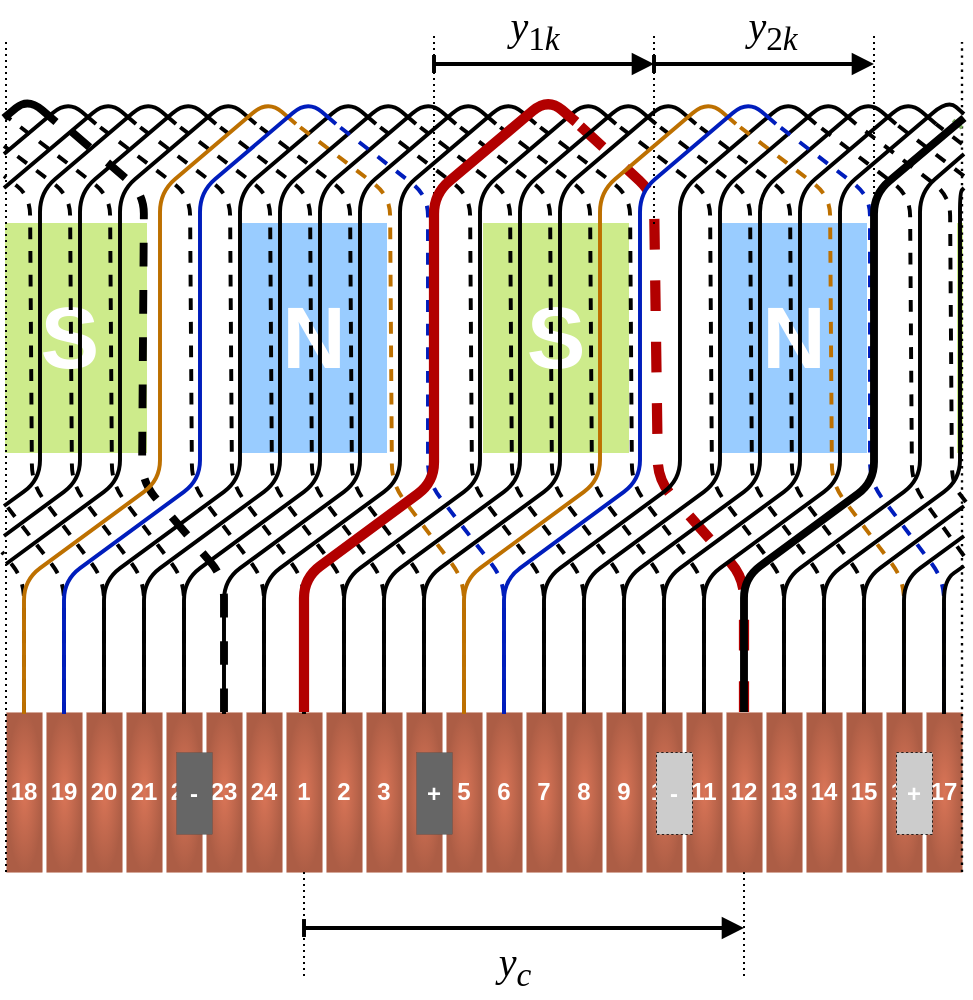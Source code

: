 <mxfile version="27.0.9">
  <diagram name="Page-1" id="zLwfZMLRcO3uAaGRWkhB">
    <mxGraphModel dx="214" dy="1311" grid="1" gridSize="1" guides="1" tooltips="1" connect="1" arrows="1" fold="1" page="1" pageScale="1" pageWidth="827" pageHeight="1169" math="0" shadow="0">
      <root>
        <mxCell id="0" />
        <mxCell id="1" parent="0" />
        <mxCell id="GTpkvmiNxaV79-3oLBid-30" value="&lt;font style=&quot;font-size: 44px; color: rgb(255, 255, 255);&quot;&gt;&lt;b&gt;N&lt;/b&gt;&lt;/font&gt;" style="rounded=0;whiteSpace=wrap;html=1;strokeColor=#99CCFF;fillColor=#99CCFF;movable=1;resizable=1;rotatable=1;deletable=1;editable=1;locked=0;connectable=1;fontColor=#ffffff;" parent="1" vertex="1">
          <mxGeometry x="519" y="91" width="72" height="114" as="geometry" />
        </mxCell>
        <mxCell id="GTpkvmiNxaV79-3oLBid-28" value="&lt;font style=&quot;color: rgb(255, 255, 255);&quot;&gt;&lt;b style=&quot;&quot;&gt;&lt;span style=&quot;font-size: 44px;&quot;&gt;S&lt;/span&gt;&lt;font style=&quot;font-size: 22px;&quot;&gt;&amp;nbsp;&lt;/font&gt;&lt;/b&gt;&lt;/font&gt;" style="rounded=0;whiteSpace=wrap;html=1;strokeColor=#CDEB8B;fillColor=#CDEB8B;movable=1;resizable=1;rotatable=1;deletable=1;editable=1;locked=0;connectable=1;fontColor=#ffffff;" parent="1" vertex="1">
          <mxGeometry x="161" y="91" width="70" height="114" as="geometry" />
        </mxCell>
        <mxCell id="GTpkvmiNxaV79-3oLBid-26" value="&lt;font style=&quot;font-size: 44px; color: rgb(255, 255, 255);&quot;&gt;&lt;b&gt;S&lt;/b&gt;&lt;/font&gt;" style="rounded=0;whiteSpace=wrap;html=1;strokeColor=#CDEB8B;fillColor=#CDEB8B;movable=1;resizable=1;rotatable=1;deletable=1;editable=1;locked=0;connectable=1;fontColor=#ffffff;" parent="1" vertex="1">
          <mxGeometry x="400" y="91" width="72" height="114" as="geometry" />
        </mxCell>
        <mxCell id="GTpkvmiNxaV79-3oLBid-4" value="" style="rounded=0;whiteSpace=wrap;html=1;strokeColor=#CDEB8B;fillColor=#CDEB8B;movable=1;resizable=1;rotatable=1;deletable=1;editable=1;locked=0;connectable=1;fontColor=#ffffff;" parent="1" vertex="1">
          <mxGeometry x="637" y="91" width="2" height="114" as="geometry" />
        </mxCell>
        <mxCell id="yhztme63bc7gSXWzfOLG-96" value="&lt;font style=&quot;font-size: 44px; color: rgb(255, 255, 255);&quot;&gt;&lt;b&gt;N&lt;/b&gt;&lt;/font&gt;" style="rounded=0;whiteSpace=wrap;html=1;strokeColor=#99CCFF;fillColor=#99CCFF;movable=1;resizable=1;rotatable=1;deletable=1;editable=1;locked=0;connectable=1;fontColor=#ffffff;" parent="1" vertex="1">
          <mxGeometry x="279" y="91" width="72" height="114" as="geometry" />
        </mxCell>
        <mxCell id="ut4NBQotwpVBYfQdr2g3-7" value="&lt;span&gt;18&lt;/span&gt;" style="rounded=0;whiteSpace=wrap;html=1;rotation=0;strokeWidth=0;fillColor=#DA7557;fontStyle=1;fontColor=#FFFFFF;gradientColor=#AC5D45;gradientDirection=radial;strokeColor=#CB6D51;" parent="1" vertex="1">
          <mxGeometry x="161" y="335" width="18" height="80" as="geometry" />
        </mxCell>
        <mxCell id="ut4NBQotwpVBYfQdr2g3-14" value="19" style="rounded=0;whiteSpace=wrap;html=1;rotation=0;strokeWidth=0;fillColor=#DA7557;fontStyle=1;fontColor=#FFFFFF;gradientColor=#AC5D45;gradientDirection=radial;strokeColor=#CB6D51;" parent="1" vertex="1">
          <mxGeometry x="181" y="335" width="18" height="80" as="geometry" />
        </mxCell>
        <mxCell id="ut4NBQotwpVBYfQdr2g3-15" value="20" style="rounded=0;whiteSpace=wrap;html=1;rotation=0;strokeWidth=0;fillColor=#DA7557;fontStyle=1;fontColor=#FFFFFF;gradientColor=#AC5D45;gradientDirection=radial;strokeColor=#CB6D51;" parent="1" vertex="1">
          <mxGeometry x="201" y="335" width="18" height="80" as="geometry" />
        </mxCell>
        <mxCell id="ut4NBQotwpVBYfQdr2g3-16" value="21" style="rounded=0;whiteSpace=wrap;html=1;rotation=0;strokeWidth=0;fillColor=#DA7557;fontStyle=1;fontColor=#FFFFFF;gradientColor=#AC5D45;gradientDirection=radial;strokeColor=#CB6D51;" parent="1" vertex="1">
          <mxGeometry x="221" y="335" width="18" height="80" as="geometry" />
        </mxCell>
        <mxCell id="ut4NBQotwpVBYfQdr2g3-17" value="22" style="rounded=0;whiteSpace=wrap;html=1;rotation=0;strokeWidth=0;fillColor=#DA7557;fontStyle=1;fontColor=#FFFFFF;gradientColor=#AC5D45;gradientDirection=radial;strokeColor=#CB6D51;" parent="1" vertex="1">
          <mxGeometry x="241" y="335" width="18" height="80" as="geometry" />
        </mxCell>
        <mxCell id="ut4NBQotwpVBYfQdr2g3-18" value="23" style="rounded=0;whiteSpace=wrap;html=1;rotation=0;strokeWidth=0;fillColor=#DA7557;fontStyle=1;fontColor=#FFFFFF;gradientColor=#AC5D45;gradientDirection=radial;strokeColor=#CB6D51;" parent="1" vertex="1">
          <mxGeometry x="261" y="335" width="18" height="80" as="geometry" />
        </mxCell>
        <mxCell id="ut4NBQotwpVBYfQdr2g3-19" value="24" style="rounded=0;whiteSpace=wrap;html=1;rotation=0;strokeWidth=0;fillColor=#DA7557;fontStyle=1;fontColor=#FFFFFF;gradientColor=#AC5D45;gradientDirection=radial;strokeColor=#CB6D51;" parent="1" vertex="1">
          <mxGeometry x="281" y="335" width="18" height="80" as="geometry" />
        </mxCell>
        <mxCell id="ut4NBQotwpVBYfQdr2g3-20" value="1" style="rounded=0;whiteSpace=wrap;html=1;rotation=0;strokeWidth=0;fillColor=#DA7557;fontStyle=1;fontColor=#FFFFFF;gradientColor=#AC5D45;gradientDirection=radial;strokeColor=#CB6D51;" parent="1" vertex="1">
          <mxGeometry x="301" y="335" width="18" height="80" as="geometry" />
        </mxCell>
        <mxCell id="ut4NBQotwpVBYfQdr2g3-21" value="2" style="rounded=0;whiteSpace=wrap;html=1;rotation=0;strokeWidth=0;fillColor=#DA7557;fontStyle=1;fontColor=#FFFFFF;gradientColor=#AC5D45;gradientDirection=radial;strokeColor=#CB6D51;" parent="1" vertex="1">
          <mxGeometry x="321" y="335" width="18" height="80" as="geometry" />
        </mxCell>
        <mxCell id="ut4NBQotwpVBYfQdr2g3-22" value="3" style="rounded=0;whiteSpace=wrap;html=1;rotation=0;strokeWidth=0;fillColor=#DA7557;fontStyle=1;fontColor=#FFFFFF;gradientColor=#AC5D45;gradientDirection=radial;strokeColor=#CB6D51;" parent="1" vertex="1">
          <mxGeometry x="341" y="335" width="18" height="80" as="geometry" />
        </mxCell>
        <mxCell id="ut4NBQotwpVBYfQdr2g3-23" value="4" style="rounded=0;whiteSpace=wrap;html=1;rotation=0;strokeWidth=0;fillColor=#DA7557;fontStyle=1;fontColor=#FFFFFF;gradientColor=#AC5D45;gradientDirection=radial;strokeColor=#CB6D51;" parent="1" vertex="1">
          <mxGeometry x="361" y="335" width="18" height="80" as="geometry" />
        </mxCell>
        <mxCell id="ut4NBQotwpVBYfQdr2g3-24" value="5" style="rounded=0;whiteSpace=wrap;html=1;rotation=0;strokeWidth=0;fillColor=#DA7557;fontStyle=1;fontColor=#FFFFFF;gradientColor=#AC5D45;gradientDirection=radial;strokeColor=#CB6D51;" parent="1" vertex="1">
          <mxGeometry x="381" y="335" width="18" height="80" as="geometry" />
        </mxCell>
        <mxCell id="ut4NBQotwpVBYfQdr2g3-25" value="6" style="rounded=0;whiteSpace=wrap;html=1;rotation=0;strokeWidth=0;fillColor=#DA7557;fontStyle=1;fontColor=#FFFFFF;gradientColor=#AC5D45;gradientDirection=radial;strokeColor=#CB6D51;" parent="1" vertex="1">
          <mxGeometry x="401" y="335" width="18" height="80" as="geometry" />
        </mxCell>
        <mxCell id="ut4NBQotwpVBYfQdr2g3-26" value="7" style="rounded=0;whiteSpace=wrap;html=1;rotation=0;strokeWidth=0;fillColor=#DA7557;fontStyle=1;fontColor=#FFFFFF;gradientColor=#AC5D45;gradientDirection=radial;strokeColor=#CB6D51;" parent="1" vertex="1">
          <mxGeometry x="421" y="335" width="18" height="80" as="geometry" />
        </mxCell>
        <mxCell id="ut4NBQotwpVBYfQdr2g3-27" value="8" style="rounded=0;whiteSpace=wrap;html=1;rotation=0;strokeWidth=0;fillColor=#DA7557;fontStyle=1;fontColor=#FFFFFF;gradientColor=#AC5D45;gradientDirection=radial;strokeColor=#CB6D51;" parent="1" vertex="1">
          <mxGeometry x="441" y="335" width="18" height="80" as="geometry" />
        </mxCell>
        <mxCell id="ut4NBQotwpVBYfQdr2g3-28" value="9" style="rounded=0;whiteSpace=wrap;html=1;rotation=0;strokeWidth=0;fillColor=#DA7557;fontStyle=1;fontColor=#FFFFFF;gradientColor=#AC5D45;gradientDirection=radial;strokeColor=#CB6D51;" parent="1" vertex="1">
          <mxGeometry x="461" y="335" width="18" height="80" as="geometry" />
        </mxCell>
        <mxCell id="ut4NBQotwpVBYfQdr2g3-29" value="10" style="rounded=0;whiteSpace=wrap;html=1;rotation=0;strokeWidth=0;fillColor=#DA7557;fontStyle=1;fontColor=#FFFFFF;gradientColor=#AC5D45;gradientDirection=radial;strokeColor=#CB6D51;" parent="1" vertex="1">
          <mxGeometry x="481" y="335" width="18" height="80" as="geometry" />
        </mxCell>
        <mxCell id="ut4NBQotwpVBYfQdr2g3-30" value="11" style="rounded=0;whiteSpace=wrap;html=1;rotation=0;strokeWidth=0;fillColor=#DA7557;fontStyle=1;fontColor=#FFFFFF;gradientColor=#AC5D45;gradientDirection=radial;strokeColor=#CB6D51;" parent="1" vertex="1">
          <mxGeometry x="501" y="335" width="18" height="80" as="geometry" />
        </mxCell>
        <mxCell id="ut4NBQotwpVBYfQdr2g3-31" value="12" style="rounded=0;whiteSpace=wrap;html=1;rotation=0;strokeWidth=0;fillColor=#DA7557;fontStyle=1;fontColor=#FFFFFF;gradientColor=#AC5D45;gradientDirection=radial;strokeColor=#CB6D51;" parent="1" vertex="1">
          <mxGeometry x="521" y="335" width="18" height="80" as="geometry" />
        </mxCell>
        <mxCell id="ut4NBQotwpVBYfQdr2g3-32" value="13" style="rounded=0;whiteSpace=wrap;html=1;rotation=0;strokeWidth=0;fillColor=#DA7557;fontStyle=1;fontColor=#FFFFFF;gradientColor=#AC5D45;gradientDirection=radial;strokeColor=#CB6D51;" parent="1" vertex="1">
          <mxGeometry x="541" y="335" width="18" height="80" as="geometry" />
        </mxCell>
        <mxCell id="ut4NBQotwpVBYfQdr2g3-33" value="14" style="rounded=0;whiteSpace=wrap;html=1;rotation=0;strokeWidth=0;fillColor=#DA7557;fontStyle=1;fontColor=#FFFFFF;gradientColor=#AC5D45;gradientDirection=radial;strokeColor=#CB6D51;" parent="1" vertex="1">
          <mxGeometry x="561" y="335" width="18" height="80" as="geometry" />
        </mxCell>
        <mxCell id="ut4NBQotwpVBYfQdr2g3-34" value="15" style="rounded=0;whiteSpace=wrap;html=1;rotation=0;strokeWidth=0;fillColor=#DA7557;fontStyle=1;fontColor=#FFFFFF;gradientColor=#AC5D45;gradientDirection=radial;strokeColor=#CB6D51;" parent="1" vertex="1">
          <mxGeometry x="581" y="335" width="18" height="80" as="geometry" />
        </mxCell>
        <mxCell id="ut4NBQotwpVBYfQdr2g3-35" value="16" style="rounded=0;whiteSpace=wrap;html=1;rotation=0;strokeWidth=0;fillColor=#DA7557;fontStyle=1;fontColor=#FFFFFF;gradientColor=#AC5D45;gradientDirection=radial;strokeColor=#CB6D51;" parent="1" vertex="1">
          <mxGeometry x="601" y="335" width="18" height="80" as="geometry" />
        </mxCell>
        <mxCell id="ut4NBQotwpVBYfQdr2g3-36" value="17" style="rounded=0;whiteSpace=wrap;html=1;rotation=0;strokeWidth=0;fillColor=#DA7557;fontStyle=1;fontColor=#FFFFFF;gradientColor=#AC5D45;gradientDirection=radial;strokeColor=#CB6D51;" parent="1" vertex="1">
          <mxGeometry x="621" y="335" width="18" height="80" as="geometry" />
        </mxCell>
        <mxCell id="yhztme63bc7gSXWzfOLG-24" value="" style="endArrow=none;html=1;rounded=1;exitX=0.5;exitY=0;exitDx=0;exitDy=0;curved=0;strokeWidth=5.118;dashed=1;fillColor=#e51400;strokeColor=#B20000;movable=1;resizable=1;rotatable=1;deletable=1;editable=1;locked=0;connectable=1;" parent="1" source="ut4NBQotwpVBYfQdr2g3-31" edge="1">
          <mxGeometry width="50" height="50" relative="1" as="geometry">
            <mxPoint x="361" y="232" as="sourcePoint" />
            <mxPoint x="447" y="41" as="targetPoint" />
            <Array as="points">
              <mxPoint x="530" y="268" />
              <mxPoint x="487" y="219" />
              <mxPoint x="485" y="76" />
            </Array>
          </mxGeometry>
        </mxCell>
        <mxCell id="yhztme63bc7gSXWzfOLG-68" value="" style="endArrow=none;html=1;rounded=0;exitX=1;exitY=1;exitDx=0;exitDy=0;entryX=1;entryY=1;entryDx=0;entryDy=0;fillColor=#0050ef;strokeColor=#000000;dashed=1;strokeWidth=1.181;dashPattern=1 2;" parent="1" source="ut4NBQotwpVBYfQdr2g3-36" edge="1">
          <mxGeometry width="50" height="50" relative="1" as="geometry">
            <mxPoint x="627" y="408" as="sourcePoint" />
            <mxPoint x="639.0" y="-6.821e-13" as="targetPoint" />
          </mxGeometry>
        </mxCell>
        <mxCell id="yhztme63bc7gSXWzfOLG-94" value="" style="endArrow=none;html=1;rounded=0;exitX=0;exitY=1;exitDx=0;exitDy=0;entryX=0;entryY=1;entryDx=0;entryDy=0;dashed=1;dashPattern=1 2;strokeColor=#000000;" parent="1" target="ut4NBQotwpVBYfQdr2g3-7" edge="1">
          <mxGeometry width="50" height="50" relative="1" as="geometry">
            <mxPoint x="161" y="-2.274e-13" as="sourcePoint" />
            <mxPoint x="310" y="68" as="targetPoint" />
          </mxGeometry>
        </mxCell>
        <mxCell id="yhztme63bc7gSXWzfOLG-109" value="+" style="rounded=0;whiteSpace=wrap;html=1;rotation=0;strokeWidth=0;fillColor=#666666;fontStyle=1;fontColor=#FFFFFF;" parent="1" vertex="1">
          <mxGeometry x="366" y="355" width="18" height="41" as="geometry" />
        </mxCell>
        <mxCell id="yhztme63bc7gSXWzfOLG-110" value="-" style="rounded=0;whiteSpace=wrap;html=1;rotation=0;strokeWidth=0.394;fillColor=#CCCCCC;fontStyle=1;fontColor=#FFFFFF;dashed=1;" parent="1" vertex="1">
          <mxGeometry x="486" y="355" width="18" height="41" as="geometry" />
        </mxCell>
        <mxCell id="yhztme63bc7gSXWzfOLG-111" value="+" style="rounded=0;whiteSpace=wrap;html=1;rotation=0;strokeWidth=0.394;fillColor=#CCCCCC;fontStyle=1;fontColor=#FFFFFF;dashed=1;" parent="1" vertex="1">
          <mxGeometry x="606" y="355" width="18" height="41" as="geometry" />
        </mxCell>
        <mxCell id="yhztme63bc7gSXWzfOLG-112" value="-" style="rounded=0;whiteSpace=wrap;html=1;rotation=0;strokeWidth=0;fillColor=#666666;fontStyle=1;fontColor=#FFFFFF;" parent="1" vertex="1">
          <mxGeometry x="246" y="355" width="18" height="41" as="geometry" />
        </mxCell>
        <mxCell id="yhztme63bc7gSXWzfOLG-117" value="" style="endArrow=none;html=1;rounded=0;strokeWidth=1.968;dashed=1;strokeColor=#82B366;" parent="1" edge="1">
          <mxGeometry width="50" height="50" relative="1" as="geometry">
            <mxPoint x="639" y="43" as="sourcePoint" />
            <mxPoint x="631" y="36" as="targetPoint" />
          </mxGeometry>
        </mxCell>
        <mxCell id="yhztme63bc7gSXWzfOLG-132" value="" style="endArrow=none;html=1;rounded=0;dashed=1;dashPattern=1 2;" parent="1" edge="1">
          <mxGeometry width="50" height="50" relative="1" as="geometry">
            <mxPoint x="375" y="91" as="sourcePoint" />
            <mxPoint x="375" y="-4" as="targetPoint" />
          </mxGeometry>
        </mxCell>
        <mxCell id="yhztme63bc7gSXWzfOLG-134" value="" style="endArrow=baseDash;startArrow=block;html=1;rounded=0;startFill=1;endFill=0;strokeWidth=1.968;" parent="1" edge="1">
          <mxGeometry width="50" height="50" relative="1" as="geometry">
            <mxPoint x="595" y="11" as="sourcePoint" />
            <mxPoint x="485" y="11" as="targetPoint" />
          </mxGeometry>
        </mxCell>
        <mxCell id="yhztme63bc7gSXWzfOLG-135" value="&lt;font style=&quot;font-size: 20px;&quot; face=&quot;Times New Roman&quot;&gt;&lt;i style=&quot;&quot;&gt;y&lt;/i&gt;&lt;sub style=&quot;&quot;&gt;2&lt;i style=&quot;&quot;&gt;k&lt;/i&gt;&lt;/sub&gt;&lt;/font&gt;" style="edgeLabel;html=1;align=center;verticalAlign=bottom;resizable=0;points=[];labelPosition=center;verticalLabelPosition=top;" parent="yhztme63bc7gSXWzfOLG-134" vertex="1" connectable="0">
          <mxGeometry x="-0.091" y="1" relative="1" as="geometry">
            <mxPoint x="-1" y="-2" as="offset" />
          </mxGeometry>
        </mxCell>
        <mxCell id="yhztme63bc7gSXWzfOLG-136" value="" style="endArrow=block;startArrow=baseDash;html=1;rounded=0;startFill=0;strokeWidth=1.968;endFill=1;" parent="1" edge="1">
          <mxGeometry width="50" height="50" relative="1" as="geometry">
            <mxPoint x="375" y="11" as="sourcePoint" />
            <mxPoint x="485" y="11" as="targetPoint" />
          </mxGeometry>
        </mxCell>
        <mxCell id="yhztme63bc7gSXWzfOLG-137" value="&lt;font style=&quot;font-size: 20px;&quot; face=&quot;Times New Roman&quot;&gt;&lt;i style=&quot;&quot;&gt;y&lt;/i&gt;&lt;sub style=&quot;&quot;&gt;1&lt;i style=&quot;&quot;&gt;k&lt;/i&gt;&lt;/sub&gt;&lt;/font&gt;" style="edgeLabel;html=1;align=center;verticalAlign=bottom;resizable=0;points=[];labelPosition=center;verticalLabelPosition=top;" parent="yhztme63bc7gSXWzfOLG-136" vertex="1" connectable="0">
          <mxGeometry x="-0.091" y="1" relative="1" as="geometry">
            <mxPoint as="offset" />
          </mxGeometry>
        </mxCell>
        <mxCell id="4DRHQ21KBb1_LRvGjq0p-29" value="" style="endArrow=block;startArrow=baseDash;html=1;rounded=0;startFill=0;strokeWidth=1.968;endFill=1;" edge="1" parent="1">
          <mxGeometry width="50" height="50" relative="1" as="geometry">
            <mxPoint x="310" y="443" as="sourcePoint" />
            <mxPoint x="530" y="443" as="targetPoint" />
          </mxGeometry>
        </mxCell>
        <mxCell id="4DRHQ21KBb1_LRvGjq0p-30" value="&lt;font style=&quot;font-size: 20px;&quot; face=&quot;Times New Roman&quot;&gt;&lt;i style=&quot;&quot;&gt;y&lt;/i&gt;&lt;sub style=&quot;&quot;&gt;&lt;i style=&quot;&quot;&gt;c&lt;/i&gt;&lt;/sub&gt;&lt;/font&gt;" style="edgeLabel;html=1;align=center;verticalAlign=bottom;resizable=0;points=[];labelPosition=center;verticalLabelPosition=top;" vertex="1" connectable="0" parent="4DRHQ21KBb1_LRvGjq0p-29">
          <mxGeometry x="-0.091" y="1" relative="1" as="geometry">
            <mxPoint x="5" y="36" as="offset" />
          </mxGeometry>
        </mxCell>
        <mxCell id="4DRHQ21KBb1_LRvGjq0p-31" value="" style="endArrow=none;html=1;rounded=0;exitX=0.5;exitY=1;exitDx=0;exitDy=0;dashed=1;dashPattern=1 2;" edge="1" parent="1" source="ut4NBQotwpVBYfQdr2g3-20">
          <mxGeometry width="50" height="50" relative="1" as="geometry">
            <mxPoint x="411" y="426" as="sourcePoint" />
            <mxPoint x="310" y="468" as="targetPoint" />
          </mxGeometry>
        </mxCell>
        <mxCell id="4DRHQ21KBb1_LRvGjq0p-32" value="" style="endArrow=none;html=1;rounded=0;exitX=0.5;exitY=1;exitDx=0;exitDy=0;dashed=1;dashPattern=1 2;" edge="1" parent="1">
          <mxGeometry width="50" height="50" relative="1" as="geometry">
            <mxPoint x="530" y="415" as="sourcePoint" />
            <mxPoint x="530" y="468" as="targetPoint" />
          </mxGeometry>
        </mxCell>
        <mxCell id="4DRHQ21KBb1_LRvGjq0p-118" value="" style="endArrow=none;html=1;rounded=1;curved=0;strokeWidth=3.937;fillColor=#e51400;strokeColor=#000000;" edge="1" parent="1">
          <mxGeometry width="50" height="50" relative="1" as="geometry">
            <mxPoint x="160" y="38" as="sourcePoint" />
            <mxPoint x="186" y="40" as="targetPoint" />
            <Array as="points">
              <mxPoint x="172" y="28" />
            </Array>
          </mxGeometry>
        </mxCell>
        <mxCell id="4DRHQ21KBb1_LRvGjq0p-119" value="" style="endArrow=none;html=1;rounded=1;exitX=0.5;exitY=0;exitDx=0;exitDy=0;curved=0;strokeWidth=3.937;fillColor=#e51400;strokeColor=#000000;movable=1;resizable=1;rotatable=1;deletable=1;editable=1;locked=0;connectable=1;dashed=1;" edge="1" parent="1">
          <mxGeometry width="50" height="50" relative="1" as="geometry">
            <mxPoint x="270" y="335" as="sourcePoint" />
            <mxPoint x="187" y="39" as="targetPoint" />
            <Array as="points">
              <mxPoint x="270" y="268" />
              <mxPoint x="229" y="220" />
              <mxPoint x="230" y="76" />
            </Array>
          </mxGeometry>
        </mxCell>
        <mxCell id="4DRHQ21KBb1_LRvGjq0p-122" value="" style="endArrow=none;html=1;rounded=1;exitX=0.5;exitY=0;exitDx=0;exitDy=0;curved=0;strokeWidth=1.968;fillColor=#e51400;strokeColor=#000000;" edge="1" parent="1">
          <mxGeometry width="50" height="50" relative="1" as="geometry">
            <mxPoint x="270" y="336" as="sourcePoint" />
            <mxPoint x="406" y="41" as="targetPoint" />
            <Array as="points">
              <mxPoint x="270" y="269" />
              <mxPoint x="338" y="219" />
              <mxPoint x="338" y="75" />
              <mxPoint x="392" y="29" />
            </Array>
          </mxGeometry>
        </mxCell>
        <mxCell id="4DRHQ21KBb1_LRvGjq0p-123" value="" style="endArrow=none;html=1;rounded=1;exitX=0.5;exitY=0;exitDx=0;exitDy=0;curved=0;strokeWidth=1.968;fillColor=#e51400;strokeColor=#000000;movable=1;resizable=1;rotatable=1;deletable=1;editable=1;locked=0;connectable=1;dashed=1;" edge="1" parent="1">
          <mxGeometry width="50" height="50" relative="1" as="geometry">
            <mxPoint x="490" y="336" as="sourcePoint" />
            <mxPoint x="406" y="41" as="targetPoint" />
            <Array as="points">
              <mxPoint x="490" y="269" />
              <mxPoint x="454" y="221" />
              <mxPoint x="453" y="77" />
            </Array>
          </mxGeometry>
        </mxCell>
        <mxCell id="4DRHQ21KBb1_LRvGjq0p-124" value="" style="endArrow=none;html=1;rounded=1;exitX=0.5;exitY=0;exitDx=0;exitDy=0;curved=0;strokeWidth=1.968;fillColor=#e51400;strokeColor=#000000;" edge="1" parent="1">
          <mxGeometry width="50" height="50" relative="1" as="geometry">
            <mxPoint x="490" y="336" as="sourcePoint" />
            <mxPoint x="626" y="41" as="targetPoint" />
            <Array as="points">
              <mxPoint x="490" y="269" />
              <mxPoint x="558" y="219" />
              <mxPoint x="558" y="75" />
              <mxPoint x="612" y="29" />
            </Array>
          </mxGeometry>
        </mxCell>
        <mxCell id="4DRHQ21KBb1_LRvGjq0p-125" value="" style="endArrow=none;html=1;rounded=1;curved=0;strokeWidth=1.968;fillColor=#e51400;strokeColor=#000000;movable=1;resizable=1;rotatable=1;deletable=1;editable=1;locked=0;connectable=1;dashed=1;" edge="1" parent="1">
          <mxGeometry width="50" height="50" relative="1" as="geometry">
            <mxPoint x="639" y="51" as="sourcePoint" />
            <mxPoint x="626" y="41" as="targetPoint" />
            <Array as="points">
              <mxPoint x="639" y="51" />
            </Array>
          </mxGeometry>
        </mxCell>
        <mxCell id="4DRHQ21KBb1_LRvGjq0p-126" value="" style="endArrow=none;html=1;rounded=1;exitX=0.5;exitY=0;exitDx=0;exitDy=0;curved=0;strokeWidth=1.968;fillColor=#e51400;strokeColor=#000000;" edge="1" parent="1">
          <mxGeometry width="50" height="50" relative="1" as="geometry">
            <mxPoint x="250" y="336" as="sourcePoint" />
            <mxPoint x="386" y="41" as="targetPoint" />
            <Array as="points">
              <mxPoint x="250" y="269" />
              <mxPoint x="318" y="219" />
              <mxPoint x="318" y="75" />
              <mxPoint x="372" y="29" />
            </Array>
          </mxGeometry>
        </mxCell>
        <mxCell id="4DRHQ21KBb1_LRvGjq0p-127" value="" style="endArrow=none;html=1;rounded=1;exitX=0.5;exitY=0;exitDx=0;exitDy=0;curved=0;strokeWidth=1.968;fillColor=#e51400;strokeColor=#000000;movable=1;resizable=1;rotatable=1;deletable=1;editable=1;locked=0;connectable=1;dashed=1;" edge="1" parent="1">
          <mxGeometry width="50" height="50" relative="1" as="geometry">
            <mxPoint x="470" y="336" as="sourcePoint" />
            <mxPoint x="386" y="41" as="targetPoint" />
            <Array as="points">
              <mxPoint x="470" y="269" />
              <mxPoint x="434" y="221" />
              <mxPoint x="433" y="77" />
            </Array>
          </mxGeometry>
        </mxCell>
        <mxCell id="4DRHQ21KBb1_LRvGjq0p-128" value="" style="endArrow=none;html=1;rounded=1;exitX=0.5;exitY=0;exitDx=0;exitDy=0;curved=0;strokeWidth=1.968;fillColor=#e51400;strokeColor=#000000;" edge="1" parent="1">
          <mxGeometry width="50" height="50" relative="1" as="geometry">
            <mxPoint x="470" y="336" as="sourcePoint" />
            <mxPoint x="606" y="41" as="targetPoint" />
            <Array as="points">
              <mxPoint x="470" y="269" />
              <mxPoint x="538" y="219" />
              <mxPoint x="538" y="75" />
              <mxPoint x="592" y="29" />
            </Array>
          </mxGeometry>
        </mxCell>
        <mxCell id="4DRHQ21KBb1_LRvGjq0p-129" value="" style="endArrow=none;html=1;rounded=1;curved=0;strokeWidth=1.968;fillColor=#e51400;strokeColor=#000000;movable=1;resizable=1;rotatable=1;deletable=1;editable=1;locked=0;connectable=1;dashed=1;" edge="1" parent="1">
          <mxGeometry width="50" height="50" relative="1" as="geometry">
            <mxPoint x="640" y="67" as="sourcePoint" />
            <mxPoint x="606" y="41" as="targetPoint" />
            <Array as="points">
              <mxPoint x="640" y="67" />
            </Array>
          </mxGeometry>
        </mxCell>
        <mxCell id="4DRHQ21KBb1_LRvGjq0p-130" value="" style="endArrow=none;html=1;rounded=1;exitX=0.5;exitY=0;exitDx=0;exitDy=0;curved=0;strokeWidth=1.968;fillColor=#e51400;strokeColor=#000000;" edge="1" parent="1">
          <mxGeometry width="50" height="50" relative="1" as="geometry">
            <mxPoint x="210" y="336" as="sourcePoint" />
            <mxPoint x="346" y="41" as="targetPoint" />
            <Array as="points">
              <mxPoint x="210" y="269" />
              <mxPoint x="278" y="219" />
              <mxPoint x="278" y="75" />
              <mxPoint x="332" y="29" />
            </Array>
          </mxGeometry>
        </mxCell>
        <mxCell id="4DRHQ21KBb1_LRvGjq0p-131" value="" style="endArrow=none;html=1;rounded=1;exitX=0.5;exitY=0;exitDx=0;exitDy=0;curved=0;strokeWidth=1.968;fillColor=#e51400;strokeColor=#000000;movable=1;resizable=1;rotatable=1;deletable=1;editable=1;locked=0;connectable=1;dashed=1;" edge="1" parent="1">
          <mxGeometry width="50" height="50" relative="1" as="geometry">
            <mxPoint x="430" y="336" as="sourcePoint" />
            <mxPoint x="346" y="41" as="targetPoint" />
            <Array as="points">
              <mxPoint x="430" y="269" />
              <mxPoint x="394" y="221" />
              <mxPoint x="393" y="77" />
            </Array>
          </mxGeometry>
        </mxCell>
        <mxCell id="4DRHQ21KBb1_LRvGjq0p-132" value="" style="endArrow=none;html=1;rounded=1;exitX=0.5;exitY=0;exitDx=0;exitDy=0;curved=0;strokeWidth=1.968;fillColor=#e51400;strokeColor=#000000;targetPerimeterSpacing=-1.968;" edge="1" parent="1">
          <mxGeometry width="50" height="50" relative="1" as="geometry">
            <mxPoint x="430" y="336" as="sourcePoint" />
            <mxPoint x="566" y="41" as="targetPoint" />
            <Array as="points">
              <mxPoint x="430" y="269" />
              <mxPoint x="498" y="219" />
              <mxPoint x="498" y="75" />
              <mxPoint x="552" y="29" />
            </Array>
          </mxGeometry>
        </mxCell>
        <mxCell id="4DRHQ21KBb1_LRvGjq0p-133" value="" style="endArrow=none;html=1;rounded=1;curved=0;strokeWidth=1.968;fillColor=#e51400;strokeColor=#000000;movable=1;resizable=1;rotatable=1;deletable=1;editable=1;locked=0;connectable=1;dashed=1;targetPerimeterSpacing=-1.968;" edge="1" parent="1">
          <mxGeometry width="50" height="50" relative="1" as="geometry">
            <mxPoint x="640" y="257" as="sourcePoint" />
            <mxPoint x="566" y="41" as="targetPoint" />
            <Array as="points">
              <mxPoint x="640" y="257" />
              <mxPoint x="614" y="221" />
              <mxPoint x="613" y="77" />
            </Array>
          </mxGeometry>
        </mxCell>
        <mxCell id="4DRHQ21KBb1_LRvGjq0p-135" value="" style="endArrow=none;html=1;rounded=1;exitX=0.5;exitY=0;exitDx=0;exitDy=0;curved=0;strokeWidth=1.968;fillColor=#f0a30a;strokeColor=#BD7000;movable=1;resizable=1;rotatable=1;deletable=1;editable=1;locked=0;connectable=1;dashed=1;" edge="1" parent="1">
          <mxGeometry width="50" height="50" relative="1" as="geometry">
            <mxPoint x="390" y="336" as="sourcePoint" />
            <mxPoint x="306" y="41" as="targetPoint" />
            <Array as="points">
              <mxPoint x="390" y="269" />
              <mxPoint x="354" y="221" />
              <mxPoint x="353" y="77" />
            </Array>
          </mxGeometry>
        </mxCell>
        <mxCell id="4DRHQ21KBb1_LRvGjq0p-137" value="" style="endArrow=none;html=1;rounded=1;exitX=0.5;exitY=0;exitDx=0;exitDy=0;curved=0;strokeWidth=1.968;fillColor=#f0a30a;strokeColor=#BD7000;movable=1;resizable=1;rotatable=1;deletable=1;editable=1;locked=0;connectable=1;dashed=1;" edge="1" parent="1">
          <mxGeometry width="50" height="50" relative="1" as="geometry">
            <mxPoint x="610" y="336" as="sourcePoint" />
            <mxPoint x="526" y="41" as="targetPoint" />
            <Array as="points">
              <mxPoint x="610" y="269" />
              <mxPoint x="574" y="221" />
              <mxPoint x="573" y="77" />
            </Array>
          </mxGeometry>
        </mxCell>
        <mxCell id="4DRHQ21KBb1_LRvGjq0p-138" value="" style="endArrow=none;html=1;rounded=1;exitX=0.5;exitY=0;exitDx=0;exitDy=0;curved=0;strokeWidth=1.968;fillColor=#d80073;strokeColor=#000000;" edge="1" parent="1">
          <mxGeometry width="50" height="50" relative="1" as="geometry">
            <mxPoint x="610" y="336" as="sourcePoint" />
            <mxPoint x="640" y="247" as="targetPoint" />
            <Array as="points">
              <mxPoint x="610" y="269" />
            </Array>
          </mxGeometry>
        </mxCell>
        <mxCell id="4DRHQ21KBb1_LRvGjq0p-140" value="" style="endArrow=none;html=1;rounded=1;exitX=0.5;exitY=0;exitDx=0;exitDy=0;curved=0;strokeWidth=1.968;fillColor=#e51400;strokeColor=#000000;" edge="1" parent="1">
          <mxGeometry width="50" height="50" relative="1" as="geometry">
            <mxPoint x="350" y="336" as="sourcePoint" />
            <mxPoint x="486" y="41" as="targetPoint" />
            <Array as="points">
              <mxPoint x="350" y="269" />
              <mxPoint x="418" y="219" />
              <mxPoint x="418" y="75" />
              <mxPoint x="472" y="29" />
            </Array>
          </mxGeometry>
        </mxCell>
        <mxCell id="4DRHQ21KBb1_LRvGjq0p-141" value="" style="endArrow=none;html=1;rounded=1;exitX=0.5;exitY=0;exitDx=0;exitDy=0;curved=0;strokeWidth=1.968;fillColor=#e51400;strokeColor=#000000;movable=1;resizable=1;rotatable=1;deletable=1;editable=1;locked=0;connectable=1;dashed=1;" edge="1" parent="1">
          <mxGeometry width="50" height="50" relative="1" as="geometry">
            <mxPoint x="570" y="336" as="sourcePoint" />
            <mxPoint x="486" y="41" as="targetPoint" />
            <Array as="points">
              <mxPoint x="570" y="269" />
              <mxPoint x="534" y="221" />
              <mxPoint x="533" y="77" />
            </Array>
          </mxGeometry>
        </mxCell>
        <mxCell id="4DRHQ21KBb1_LRvGjq0p-142" value="" style="endArrow=none;html=1;rounded=1;exitX=0.5;exitY=0;exitDx=0;exitDy=0;curved=0;strokeWidth=1.968;fillColor=#e51400;strokeColor=#000000;" edge="1" parent="1">
          <mxGeometry width="50" height="50" relative="1" as="geometry">
            <mxPoint x="570" y="336" as="sourcePoint" />
            <mxPoint x="640" y="73" as="targetPoint" />
            <Array as="points">
              <mxPoint x="570" y="269" />
              <mxPoint x="638" y="219" />
              <mxPoint x="638" y="75" />
            </Array>
          </mxGeometry>
        </mxCell>
        <mxCell id="4DRHQ21KBb1_LRvGjq0p-144" value="" style="endArrow=none;html=1;rounded=1;exitX=0.5;exitY=0;exitDx=0;exitDy=0;curved=0;strokeWidth=1.968;fillColor=#e51400;strokeColor=#000000;movable=1;resizable=1;rotatable=1;deletable=1;editable=1;locked=0;connectable=1;dashed=1;" edge="1" parent="1">
          <mxGeometry width="50" height="50" relative="1" as="geometry">
            <mxPoint x="450" y="336" as="sourcePoint" />
            <mxPoint x="366" y="41" as="targetPoint" />
            <Array as="points">
              <mxPoint x="450" y="269" />
              <mxPoint x="414" y="221" />
              <mxPoint x="413" y="77" />
            </Array>
          </mxGeometry>
        </mxCell>
        <mxCell id="4DRHQ21KBb1_LRvGjq0p-145" value="" style="endArrow=none;html=1;rounded=1;exitX=0.5;exitY=0;exitDx=0;exitDy=0;curved=0;strokeWidth=1.968;fillColor=#e51400;strokeColor=#000000;" edge="1" parent="1">
          <mxGeometry width="50" height="50" relative="1" as="geometry">
            <mxPoint x="230" y="336" as="sourcePoint" />
            <mxPoint x="366" y="41" as="targetPoint" />
            <Array as="points">
              <mxPoint x="230" y="269" />
              <mxPoint x="298" y="219" />
              <mxPoint x="298" y="75" />
              <mxPoint x="352" y="29" />
            </Array>
          </mxGeometry>
        </mxCell>
        <mxCell id="4DRHQ21KBb1_LRvGjq0p-146" value="" style="endArrow=none;html=1;rounded=1;curved=0;strokeWidth=1.968;fillColor=#e51400;strokeColor=#000000;movable=1;resizable=1;rotatable=1;deletable=1;editable=1;locked=0;connectable=1;dashed=1;" edge="1" parent="1">
          <mxGeometry width="50" height="50" relative="1" as="geometry">
            <mxPoint x="641" y="230" as="sourcePoint" />
            <mxPoint x="586" y="41" as="targetPoint" />
            <Array as="points">
              <mxPoint x="641" y="230" />
              <mxPoint x="634" y="221" />
              <mxPoint x="633" y="77" />
            </Array>
          </mxGeometry>
        </mxCell>
        <mxCell id="4DRHQ21KBb1_LRvGjq0p-147" value="" style="endArrow=none;html=1;rounded=1;exitX=0.5;exitY=0;exitDx=0;exitDy=0;curved=0;strokeWidth=1.968;fillColor=#e51400;strokeColor=#000000;" edge="1" parent="1">
          <mxGeometry width="50" height="50" relative="1" as="geometry">
            <mxPoint x="450" y="336" as="sourcePoint" />
            <mxPoint x="586" y="41" as="targetPoint" />
            <Array as="points">
              <mxPoint x="450" y="269" />
              <mxPoint x="518" y="219" />
              <mxPoint x="518" y="75" />
              <mxPoint x="572" y="29" />
            </Array>
          </mxGeometry>
        </mxCell>
        <mxCell id="4DRHQ21KBb1_LRvGjq0p-148" value="" style="endArrow=none;html=1;rounded=1;exitX=0.5;exitY=0;exitDx=0;exitDy=0;curved=0;strokeWidth=1.968;fillColor=#0050ef;strokeColor=#001DBC;movable=1;resizable=1;rotatable=1;deletable=1;editable=1;locked=0;connectable=1;dashed=1;" edge="1" parent="1">
          <mxGeometry width="50" height="50" relative="1" as="geometry">
            <mxPoint x="410" y="336" as="sourcePoint" />
            <mxPoint x="326" y="41" as="targetPoint" />
            <Array as="points">
              <mxPoint x="410" y="269" />
              <mxPoint x="372" y="220" />
              <mxPoint x="372" y="77" />
            </Array>
          </mxGeometry>
        </mxCell>
        <mxCell id="4DRHQ21KBb1_LRvGjq0p-150" value="" style="endArrow=none;html=1;rounded=1;exitX=0.5;exitY=0;exitDx=0;exitDy=0;curved=0;strokeWidth=1.968;fillColor=#0050ef;strokeColor=#001DBC;movable=1;resizable=1;rotatable=1;deletable=1;editable=1;locked=0;connectable=1;dashed=1;" edge="1" parent="1">
          <mxGeometry width="50" height="50" relative="1" as="geometry">
            <mxPoint x="630" y="336" as="sourcePoint" />
            <mxPoint x="546" y="41" as="targetPoint" />
            <Array as="points">
              <mxPoint x="630" y="269" />
              <mxPoint x="593" y="220" />
              <mxPoint x="593" y="77" />
            </Array>
          </mxGeometry>
        </mxCell>
        <mxCell id="4DRHQ21KBb1_LRvGjq0p-153" value="" style="endArrow=none;html=1;rounded=1;exitX=0.5;exitY=0;exitDx=0;exitDy=0;curved=0;strokeWidth=1.968;fillColor=#e51400;strokeColor=#000000;" edge="1" parent="1">
          <mxGeometry width="50" height="50" relative="1" as="geometry">
            <mxPoint x="630" y="336" as="sourcePoint" />
            <mxPoint x="640" y="262" as="targetPoint" />
            <Array as="points">
              <mxPoint x="630" y="269" />
            </Array>
          </mxGeometry>
        </mxCell>
        <mxCell id="4DRHQ21KBb1_LRvGjq0p-154" value="" style="endArrow=none;html=1;rounded=1;exitX=0.5;exitY=0;exitDx=0;exitDy=0;curved=0;strokeWidth=1.968;fillColor=#e51400;strokeColor=#000000;movable=1;resizable=1;rotatable=1;deletable=1;editable=1;locked=0;connectable=1;dashed=1;" edge="1" parent="1">
          <mxGeometry width="50" height="50" relative="1" as="geometry">
            <mxPoint x="590" y="336" as="sourcePoint" />
            <mxPoint x="506" y="41" as="targetPoint" />
            <Array as="points">
              <mxPoint x="590" y="269" />
              <mxPoint x="554" y="221" />
              <mxPoint x="553" y="77" />
            </Array>
          </mxGeometry>
        </mxCell>
        <mxCell id="4DRHQ21KBb1_LRvGjq0p-155" value="" style="endArrow=none;html=1;rounded=1;exitX=0.5;exitY=0;exitDx=0;exitDy=0;curved=0;strokeWidth=1.968;fillColor=#e51400;strokeColor=#000000;" edge="1" parent="1">
          <mxGeometry width="50" height="50" relative="1" as="geometry">
            <mxPoint x="370" y="336" as="sourcePoint" />
            <mxPoint x="506" y="41" as="targetPoint" />
            <Array as="points">
              <mxPoint x="370" y="269" />
              <mxPoint x="438" y="219" />
              <mxPoint x="438" y="75" />
              <mxPoint x="492" y="29" />
            </Array>
          </mxGeometry>
        </mxCell>
        <mxCell id="4DRHQ21KBb1_LRvGjq0p-157" value="" style="endArrow=none;html=1;rounded=1;exitX=0.5;exitY=0;exitDx=0;exitDy=0;curved=0;strokeWidth=1.968;fillColor=#e51400;strokeColor=#000000;" edge="1" parent="1">
          <mxGeometry width="50" height="50" relative="1" as="geometry">
            <mxPoint x="590" y="336" as="sourcePoint" />
            <mxPoint x="640" y="232" as="targetPoint" />
            <Array as="points">
              <mxPoint x="590" y="269" />
            </Array>
          </mxGeometry>
        </mxCell>
        <mxCell id="4DRHQ21KBb1_LRvGjq0p-158" value="" style="endArrow=none;html=1;rounded=1;exitX=0.5;exitY=0;exitDx=0;exitDy=0;curved=0;strokeWidth=1.968;fillColor=#e51400;strokeColor=#000000;movable=1;resizable=1;rotatable=1;deletable=1;editable=1;locked=0;connectable=1;dashed=1;" edge="1" parent="1">
          <mxGeometry width="50" height="50" relative="1" as="geometry">
            <mxPoint x="550" y="336" as="sourcePoint" />
            <mxPoint x="466" y="41" as="targetPoint" />
            <Array as="points">
              <mxPoint x="550" y="269" />
              <mxPoint x="514" y="221" />
              <mxPoint x="513" y="77" />
            </Array>
          </mxGeometry>
        </mxCell>
        <mxCell id="4DRHQ21KBb1_LRvGjq0p-159" value="" style="endArrow=none;html=1;rounded=1;exitX=0.5;exitY=0;exitDx=0;exitDy=0;curved=0;strokeWidth=1.968;fillColor=#e51400;strokeColor=#000000;" edge="1" parent="1">
          <mxGeometry width="50" height="50" relative="1" as="geometry">
            <mxPoint x="330" y="336" as="sourcePoint" />
            <mxPoint x="466" y="41" as="targetPoint" />
            <Array as="points">
              <mxPoint x="330" y="269" />
              <mxPoint x="398" y="219" />
              <mxPoint x="398" y="75" />
              <mxPoint x="452" y="29" />
            </Array>
          </mxGeometry>
        </mxCell>
        <mxCell id="4DRHQ21KBb1_LRvGjq0p-161" value="" style="endArrow=none;html=1;rounded=1;exitX=0.5;exitY=0;exitDx=0;exitDy=0;curved=0;strokeWidth=1.968;fillColor=#e51400;strokeColor=#000000;" edge="1" parent="1">
          <mxGeometry width="50" height="50" relative="1" as="geometry">
            <mxPoint x="550" y="336" as="sourcePoint" />
            <mxPoint x="640" y="56" as="targetPoint" />
            <Array as="points">
              <mxPoint x="550" y="269" />
              <mxPoint x="618" y="219" />
              <mxPoint x="618" y="75" />
            </Array>
          </mxGeometry>
        </mxCell>
        <mxCell id="4DRHQ21KBb1_LRvGjq0p-162" value="" style="endArrow=none;html=1;rounded=1;exitX=0.5;exitY=0;exitDx=0;exitDy=0;curved=0;strokeWidth=1.968;fillColor=#e51400;strokeColor=#000000;movable=1;resizable=1;rotatable=1;deletable=1;editable=1;locked=0;connectable=1;dashed=1;" edge="1" parent="1">
          <mxGeometry width="50" height="50" relative="1" as="geometry">
            <mxPoint x="510" y="336" as="sourcePoint" />
            <mxPoint x="426" y="41" as="targetPoint" />
            <Array as="points">
              <mxPoint x="510" y="269" />
              <mxPoint x="474" y="221" />
              <mxPoint x="473" y="77" />
            </Array>
          </mxGeometry>
        </mxCell>
        <mxCell id="4DRHQ21KBb1_LRvGjq0p-163" value="" style="endArrow=none;html=1;rounded=1;exitX=0.5;exitY=0;exitDx=0;exitDy=0;curved=0;strokeWidth=1.968;fillColor=#e51400;strokeColor=#000000;" edge="1" parent="1">
          <mxGeometry width="50" height="50" relative="1" as="geometry">
            <mxPoint x="290" y="336" as="sourcePoint" />
            <mxPoint x="426" y="41" as="targetPoint" />
            <Array as="points">
              <mxPoint x="290" y="269" />
              <mxPoint x="358" y="219" />
              <mxPoint x="358" y="75" />
              <mxPoint x="412" y="29" />
            </Array>
          </mxGeometry>
        </mxCell>
        <mxCell id="4DRHQ21KBb1_LRvGjq0p-165" value="" style="endArrow=none;html=1;rounded=1;exitX=0.5;exitY=0;exitDx=0;exitDy=0;curved=0;strokeWidth=1.968;fillColor=#e51400;strokeColor=#000000;" edge="1" parent="1">
          <mxGeometry width="50" height="50" relative="1" as="geometry">
            <mxPoint x="510" y="336" as="sourcePoint" />
            <mxPoint x="640" y="36" as="targetPoint" />
            <Array as="points">
              <mxPoint x="510" y="269" />
              <mxPoint x="578" y="219" />
              <mxPoint x="578" y="75" />
              <mxPoint x="632" y="29" />
            </Array>
          </mxGeometry>
        </mxCell>
        <mxCell id="4DRHQ21KBb1_LRvGjq0p-168" value="" style="endArrow=none;html=1;rounded=1;exitX=0.5;exitY=0;exitDx=0;exitDy=0;curved=0;strokeWidth=1.968;fillColor=#e51400;strokeColor=#000000;movable=1;resizable=1;rotatable=1;deletable=1;editable=1;locked=0;connectable=1;dashed=1;" edge="1" parent="1">
          <mxGeometry width="50" height="50" relative="1" as="geometry">
            <mxPoint x="230" y="336" as="sourcePoint" />
            <mxPoint x="160" y="52" as="targetPoint" />
            <Array as="points">
              <mxPoint x="230" y="269" />
              <mxPoint x="194" y="221" />
              <mxPoint x="193" y="77" />
            </Array>
          </mxGeometry>
        </mxCell>
        <mxCell id="4DRHQ21KBb1_LRvGjq0p-169" value="" style="endArrow=none;html=1;rounded=1;exitX=0.5;exitY=0;exitDx=0;exitDy=0;curved=0;strokeWidth=1.968;fillColor=#e51400;strokeColor=#000000;movable=1;resizable=1;rotatable=1;deletable=1;editable=1;locked=0;connectable=1;dashed=1;" edge="1" parent="1">
          <mxGeometry width="50" height="50" relative="1" as="geometry">
            <mxPoint x="190" y="336" as="sourcePoint" />
            <mxPoint x="159" y="229" as="targetPoint" />
            <Array as="points">
              <mxPoint x="190" y="269" />
            </Array>
          </mxGeometry>
        </mxCell>
        <mxCell id="4DRHQ21KBb1_LRvGjq0p-170" value="" style="endArrow=none;html=1;rounded=1;exitX=0.5;exitY=0;exitDx=0;exitDy=0;curved=0;strokeWidth=1.968;fillColor=#e51400;strokeColor=#000000;movable=1;resizable=1;rotatable=1;deletable=1;editable=1;locked=0;connectable=1;dashed=1;" edge="1" parent="1">
          <mxGeometry width="50" height="50" relative="1" as="geometry">
            <mxPoint x="370" y="336" as="sourcePoint" />
            <mxPoint x="286" y="41" as="targetPoint" />
            <Array as="points">
              <mxPoint x="370" y="269" />
              <mxPoint x="334" y="221" />
              <mxPoint x="333" y="77" />
            </Array>
          </mxGeometry>
        </mxCell>
        <mxCell id="4DRHQ21KBb1_LRvGjq0p-171" value="" style="endArrow=none;html=1;rounded=1;curved=0;strokeWidth=1.968;fillColor=#e51400;strokeColor=#000000;" edge="1" parent="1">
          <mxGeometry width="50" height="50" relative="1" as="geometry">
            <mxPoint x="161" y="261" as="sourcePoint" />
            <mxPoint x="286" y="41" as="targetPoint" />
            <Array as="points">
              <mxPoint x="218" y="219" />
              <mxPoint x="218" y="75" />
              <mxPoint x="272" y="29" />
            </Array>
          </mxGeometry>
        </mxCell>
        <mxCell id="4DRHQ21KBb1_LRvGjq0p-172" value="" style="endArrow=none;html=1;rounded=1;curved=0;strokeWidth=1.968;fillColor=#e51400;strokeColor=#000000;" edge="1" parent="1">
          <mxGeometry width="50" height="50" relative="1" as="geometry">
            <mxPoint x="160" y="232" as="sourcePoint" />
            <mxPoint x="246" y="41" as="targetPoint" />
            <Array as="points">
              <mxPoint x="178" y="219" />
              <mxPoint x="178" y="75" />
              <mxPoint x="232" y="29" />
            </Array>
          </mxGeometry>
        </mxCell>
        <mxCell id="4DRHQ21KBb1_LRvGjq0p-173" value="" style="endArrow=none;html=1;rounded=1;exitX=0.5;exitY=0;exitDx=0;exitDy=0;curved=0;strokeWidth=1.968;fillColor=#e51400;strokeColor=#000000;movable=1;resizable=1;rotatable=1;deletable=1;editable=1;locked=0;connectable=1;dashed=1;" edge="1" parent="1">
          <mxGeometry width="50" height="50" relative="1" as="geometry">
            <mxPoint x="330" y="336" as="sourcePoint" />
            <mxPoint x="246" y="41" as="targetPoint" />
            <Array as="points">
              <mxPoint x="330" y="269" />
              <mxPoint x="294" y="221" />
              <mxPoint x="293" y="77" />
            </Array>
          </mxGeometry>
        </mxCell>
        <mxCell id="4DRHQ21KBb1_LRvGjq0p-174" value="" style="endArrow=none;html=1;rounded=1;curved=0;strokeWidth=1.968;fillColor=#e51400;strokeColor=#000000;" edge="1" parent="1">
          <mxGeometry width="50" height="50" relative="1" as="geometry">
            <mxPoint x="160" y="56" as="sourcePoint" />
            <mxPoint x="206" y="41" as="targetPoint" />
            <Array as="points">
              <mxPoint x="192" y="29" />
            </Array>
          </mxGeometry>
        </mxCell>
        <mxCell id="4DRHQ21KBb1_LRvGjq0p-175" value="" style="endArrow=none;html=1;rounded=1;exitX=0.5;exitY=0;exitDx=0;exitDy=0;curved=0;strokeWidth=1.968;fillColor=#e51400;strokeColor=#000000;movable=1;resizable=1;rotatable=1;deletable=1;editable=1;locked=0;connectable=1;dashed=1;" edge="1" parent="1">
          <mxGeometry width="50" height="50" relative="1" as="geometry">
            <mxPoint x="290" y="336" as="sourcePoint" />
            <mxPoint x="206" y="41" as="targetPoint" />
            <Array as="points">
              <mxPoint x="290" y="269" />
              <mxPoint x="254" y="221" />
              <mxPoint x="253" y="77" />
            </Array>
          </mxGeometry>
        </mxCell>
        <mxCell id="4DRHQ21KBb1_LRvGjq0p-176" value="" style="endArrow=none;html=1;rounded=1;exitX=0.5;exitY=0;exitDx=0;exitDy=0;curved=0;strokeWidth=1.968;fillColor=#e51400;strokeColor=#000000;movable=1;resizable=1;rotatable=1;deletable=1;editable=1;locked=0;connectable=1;dashed=1;" edge="1" parent="1">
          <mxGeometry width="50" height="50" relative="1" as="geometry">
            <mxPoint x="250" y="336" as="sourcePoint" />
            <mxPoint x="161" y="37" as="targetPoint" />
            <Array as="points">
              <mxPoint x="250" y="269" />
              <mxPoint x="214" y="221" />
              <mxPoint x="213" y="77" />
            </Array>
          </mxGeometry>
        </mxCell>
        <mxCell id="4DRHQ21KBb1_LRvGjq0p-179" value="" style="endArrow=none;html=1;rounded=1;exitX=0.5;exitY=0;exitDx=0;exitDy=0;curved=0;strokeWidth=1.968;fillColor=#e51400;strokeColor=#000000;movable=1;resizable=1;rotatable=1;deletable=1;editable=1;locked=0;connectable=1;dashed=1;" edge="1" parent="1">
          <mxGeometry width="50" height="50" relative="1" as="geometry">
            <mxPoint x="210" y="336" as="sourcePoint" />
            <mxPoint x="160" y="67" as="targetPoint" />
            <Array as="points">
              <mxPoint x="210" y="269" />
              <mxPoint x="174" y="221" />
              <mxPoint x="173" y="77" />
            </Array>
          </mxGeometry>
        </mxCell>
        <mxCell id="4DRHQ21KBb1_LRvGjq0p-180" value="" style="endArrow=none;html=1;rounded=1;exitX=0.5;exitY=0;exitDx=0;exitDy=0;curved=0;strokeWidth=1.968;fillColor=#e51400;strokeColor=#000000;movable=1;resizable=1;rotatable=1;deletable=1;editable=1;locked=0;connectable=1;dashed=1;targetPerimeterSpacing=-1.968;" edge="1" parent="1">
          <mxGeometry width="50" height="50" relative="1" as="geometry">
            <mxPoint x="170" y="336" as="sourcePoint" />
            <mxPoint x="159" y="255" as="targetPoint" />
            <Array as="points">
              <mxPoint x="170" y="269" />
            </Array>
          </mxGeometry>
        </mxCell>
        <mxCell id="4DRHQ21KBb1_LRvGjq0p-181" value="" style="endArrow=none;html=1;rounded=1;curved=0;strokeWidth=1.968;fillColor=#d80073;strokeColor=#000000;" edge="1" parent="1">
          <mxGeometry width="50" height="50" relative="1" as="geometry">
            <mxPoint x="160" y="247" as="sourcePoint" />
            <mxPoint x="266" y="41" as="targetPoint" />
            <Array as="points">
              <mxPoint x="198" y="219" />
              <mxPoint x="198" y="75" />
              <mxPoint x="252" y="29" />
            </Array>
          </mxGeometry>
        </mxCell>
        <mxCell id="4DRHQ21KBb1_LRvGjq0p-182" value="" style="endArrow=none;html=1;rounded=1;exitX=0.5;exitY=0;exitDx=0;exitDy=0;curved=0;strokeWidth=1.968;fillColor=#e51400;strokeColor=#000000;movable=1;resizable=1;rotatable=1;deletable=1;editable=1;locked=0;connectable=1;dashed=1;" edge="1" parent="1">
          <mxGeometry width="50" height="50" relative="1" as="geometry">
            <mxPoint x="350" y="336" as="sourcePoint" />
            <mxPoint x="266" y="41" as="targetPoint" />
            <Array as="points">
              <mxPoint x="350" y="269" />
              <mxPoint x="314" y="221" />
              <mxPoint x="313" y="77" />
            </Array>
          </mxGeometry>
        </mxCell>
        <mxCell id="4DRHQ21KBb1_LRvGjq0p-183" value="" style="endArrow=none;html=1;rounded=1;curved=0;strokeWidth=1.968;fillColor=#e51400;strokeColor=#000000;" edge="1" parent="1">
          <mxGeometry width="50" height="50" relative="1" as="geometry">
            <mxPoint x="160" y="73" as="sourcePoint" />
            <mxPoint x="226" y="41" as="targetPoint" />
            <Array as="points">
              <mxPoint x="160" y="73" />
              <mxPoint x="212" y="29" />
            </Array>
          </mxGeometry>
        </mxCell>
        <mxCell id="4DRHQ21KBb1_LRvGjq0p-184" value="" style="endArrow=none;html=1;rounded=1;exitX=0.5;exitY=0;exitDx=0;exitDy=0;curved=0;strokeWidth=1.968;fillColor=#e51400;strokeColor=#000000;movable=1;resizable=1;rotatable=1;deletable=1;editable=1;locked=0;connectable=1;dashed=1;" edge="1" parent="1">
          <mxGeometry width="50" height="50" relative="1" as="geometry">
            <mxPoint x="310" y="336" as="sourcePoint" />
            <mxPoint x="226" y="41" as="targetPoint" />
            <Array as="points">
              <mxPoint x="310" y="269" />
              <mxPoint x="274" y="221" />
              <mxPoint x="273" y="77" />
            </Array>
          </mxGeometry>
        </mxCell>
        <mxCell id="4DRHQ21KBb1_LRvGjq0p-185" value="" style="endArrow=none;html=1;rounded=0;dashed=1;dashPattern=1 2;" edge="1" parent="1">
          <mxGeometry width="50" height="50" relative="1" as="geometry">
            <mxPoint x="485" y="91" as="sourcePoint" />
            <mxPoint x="485" y="-4" as="targetPoint" />
          </mxGeometry>
        </mxCell>
        <mxCell id="4DRHQ21KBb1_LRvGjq0p-186" value="" style="endArrow=none;html=1;rounded=0;dashed=1;dashPattern=1 2;" edge="1" parent="1">
          <mxGeometry width="50" height="50" relative="1" as="geometry">
            <mxPoint x="595" y="91" as="sourcePoint" />
            <mxPoint x="595" y="-4" as="targetPoint" />
          </mxGeometry>
        </mxCell>
        <mxCell id="4DRHQ21KBb1_LRvGjq0p-134" value="" style="endArrow=none;html=1;rounded=1;exitX=0.5;exitY=0;exitDx=0;exitDy=0;curved=0;strokeWidth=1.968;fillColor=#f0a30a;strokeColor=#BD7000;" edge="1" parent="1">
          <mxGeometry width="50" height="50" relative="1" as="geometry">
            <mxPoint x="170" y="336" as="sourcePoint" />
            <mxPoint x="306" y="41" as="targetPoint" />
            <Array as="points">
              <mxPoint x="170" y="269" />
              <mxPoint x="238" y="219" />
              <mxPoint x="238" y="75" />
              <mxPoint x="292" y="29" />
            </Array>
          </mxGeometry>
        </mxCell>
        <mxCell id="4DRHQ21KBb1_LRvGjq0p-149" value="" style="endArrow=none;html=1;rounded=1;exitX=0.5;exitY=0;exitDx=0;exitDy=0;curved=0;strokeWidth=1.968;fillColor=#0050ef;strokeColor=#001DBC;" edge="1" parent="1">
          <mxGeometry width="50" height="50" relative="1" as="geometry">
            <mxPoint x="190" y="336" as="sourcePoint" />
            <mxPoint x="326" y="41" as="targetPoint" />
            <Array as="points">
              <mxPoint x="190" y="269" />
              <mxPoint x="258" y="219" />
              <mxPoint x="258" y="75" />
              <mxPoint x="312" y="29" />
            </Array>
          </mxGeometry>
        </mxCell>
        <mxCell id="4DRHQ21KBb1_LRvGjq0p-136" value="" style="endArrow=none;html=1;rounded=1;exitX=0.5;exitY=0;exitDx=0;exitDy=0;curved=0;strokeWidth=1.968;fillColor=#f0a30a;strokeColor=#BD7000;" edge="1" parent="1">
          <mxGeometry width="50" height="50" relative="1" as="geometry">
            <mxPoint x="390" y="336" as="sourcePoint" />
            <mxPoint x="526" y="41" as="targetPoint" />
            <Array as="points">
              <mxPoint x="390" y="269" />
              <mxPoint x="458" y="219" />
              <mxPoint x="458" y="75" />
              <mxPoint x="512" y="29" />
            </Array>
          </mxGeometry>
        </mxCell>
        <mxCell id="4DRHQ21KBb1_LRvGjq0p-151" value="" style="endArrow=none;html=1;rounded=1;exitX=0.5;exitY=0;exitDx=0;exitDy=0;curved=0;strokeWidth=1.968;fillColor=#0050ef;strokeColor=#001DBC;" edge="1" parent="1">
          <mxGeometry width="50" height="50" relative="1" as="geometry">
            <mxPoint x="410" y="336" as="sourcePoint" />
            <mxPoint x="546" y="41" as="targetPoint" />
            <Array as="points">
              <mxPoint x="410" y="269" />
              <mxPoint x="478" y="219" />
              <mxPoint x="478" y="75" />
              <mxPoint x="532" y="29" />
            </Array>
          </mxGeometry>
        </mxCell>
        <mxCell id="4DRHQ21KBb1_LRvGjq0p-33" value="" style="endArrow=none;html=1;rounded=1;exitX=0.5;exitY=0;exitDx=0;exitDy=0;curved=0;strokeWidth=3.937;fillColor=#e51400;strokeColor=#000000;" edge="1" parent="1">
          <mxGeometry width="50" height="50" relative="1" as="geometry">
            <mxPoint x="530" y="335" as="sourcePoint" />
            <mxPoint x="640" y="38" as="targetPoint" />
            <Array as="points">
              <mxPoint x="530" y="268" />
              <mxPoint x="595" y="220" />
              <mxPoint x="595" y="76" />
            </Array>
          </mxGeometry>
        </mxCell>
        <mxCell id="yhztme63bc7gSXWzfOLG-23" value="" style="endArrow=none;html=1;rounded=1;exitX=0.5;exitY=0;exitDx=0;exitDy=0;curved=0;strokeWidth=5.118;fillColor=#e51400;strokeColor=#B20000;" parent="1" source="ut4NBQotwpVBYfQdr2g3-20" edge="1">
          <mxGeometry width="50" height="50" relative="1" as="geometry">
            <mxPoint x="281" y="253" as="sourcePoint" />
            <mxPoint x="446" y="40" as="targetPoint" />
            <Array as="points">
              <mxPoint x="310" y="268" />
              <mxPoint x="375" y="220" />
              <mxPoint x="375" y="76" />
              <mxPoint x="432" y="28" />
            </Array>
          </mxGeometry>
        </mxCell>
      </root>
    </mxGraphModel>
  </diagram>
</mxfile>
